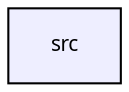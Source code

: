 digraph G {
  compound=true
  node [ fontsize=10, fontname="FreeSans.ttf"];
  edge [ labelfontsize=9, labelfontname="FreeSans.ttf"];
  dir_43a866cf0ff0a033d6e237e11399836e [shape=box, label="src", style="filled", fillcolor="#eeeeff", pencolor="black", URL="dir_43a866cf0ff0a033d6e237e11399836e.html"];
}
